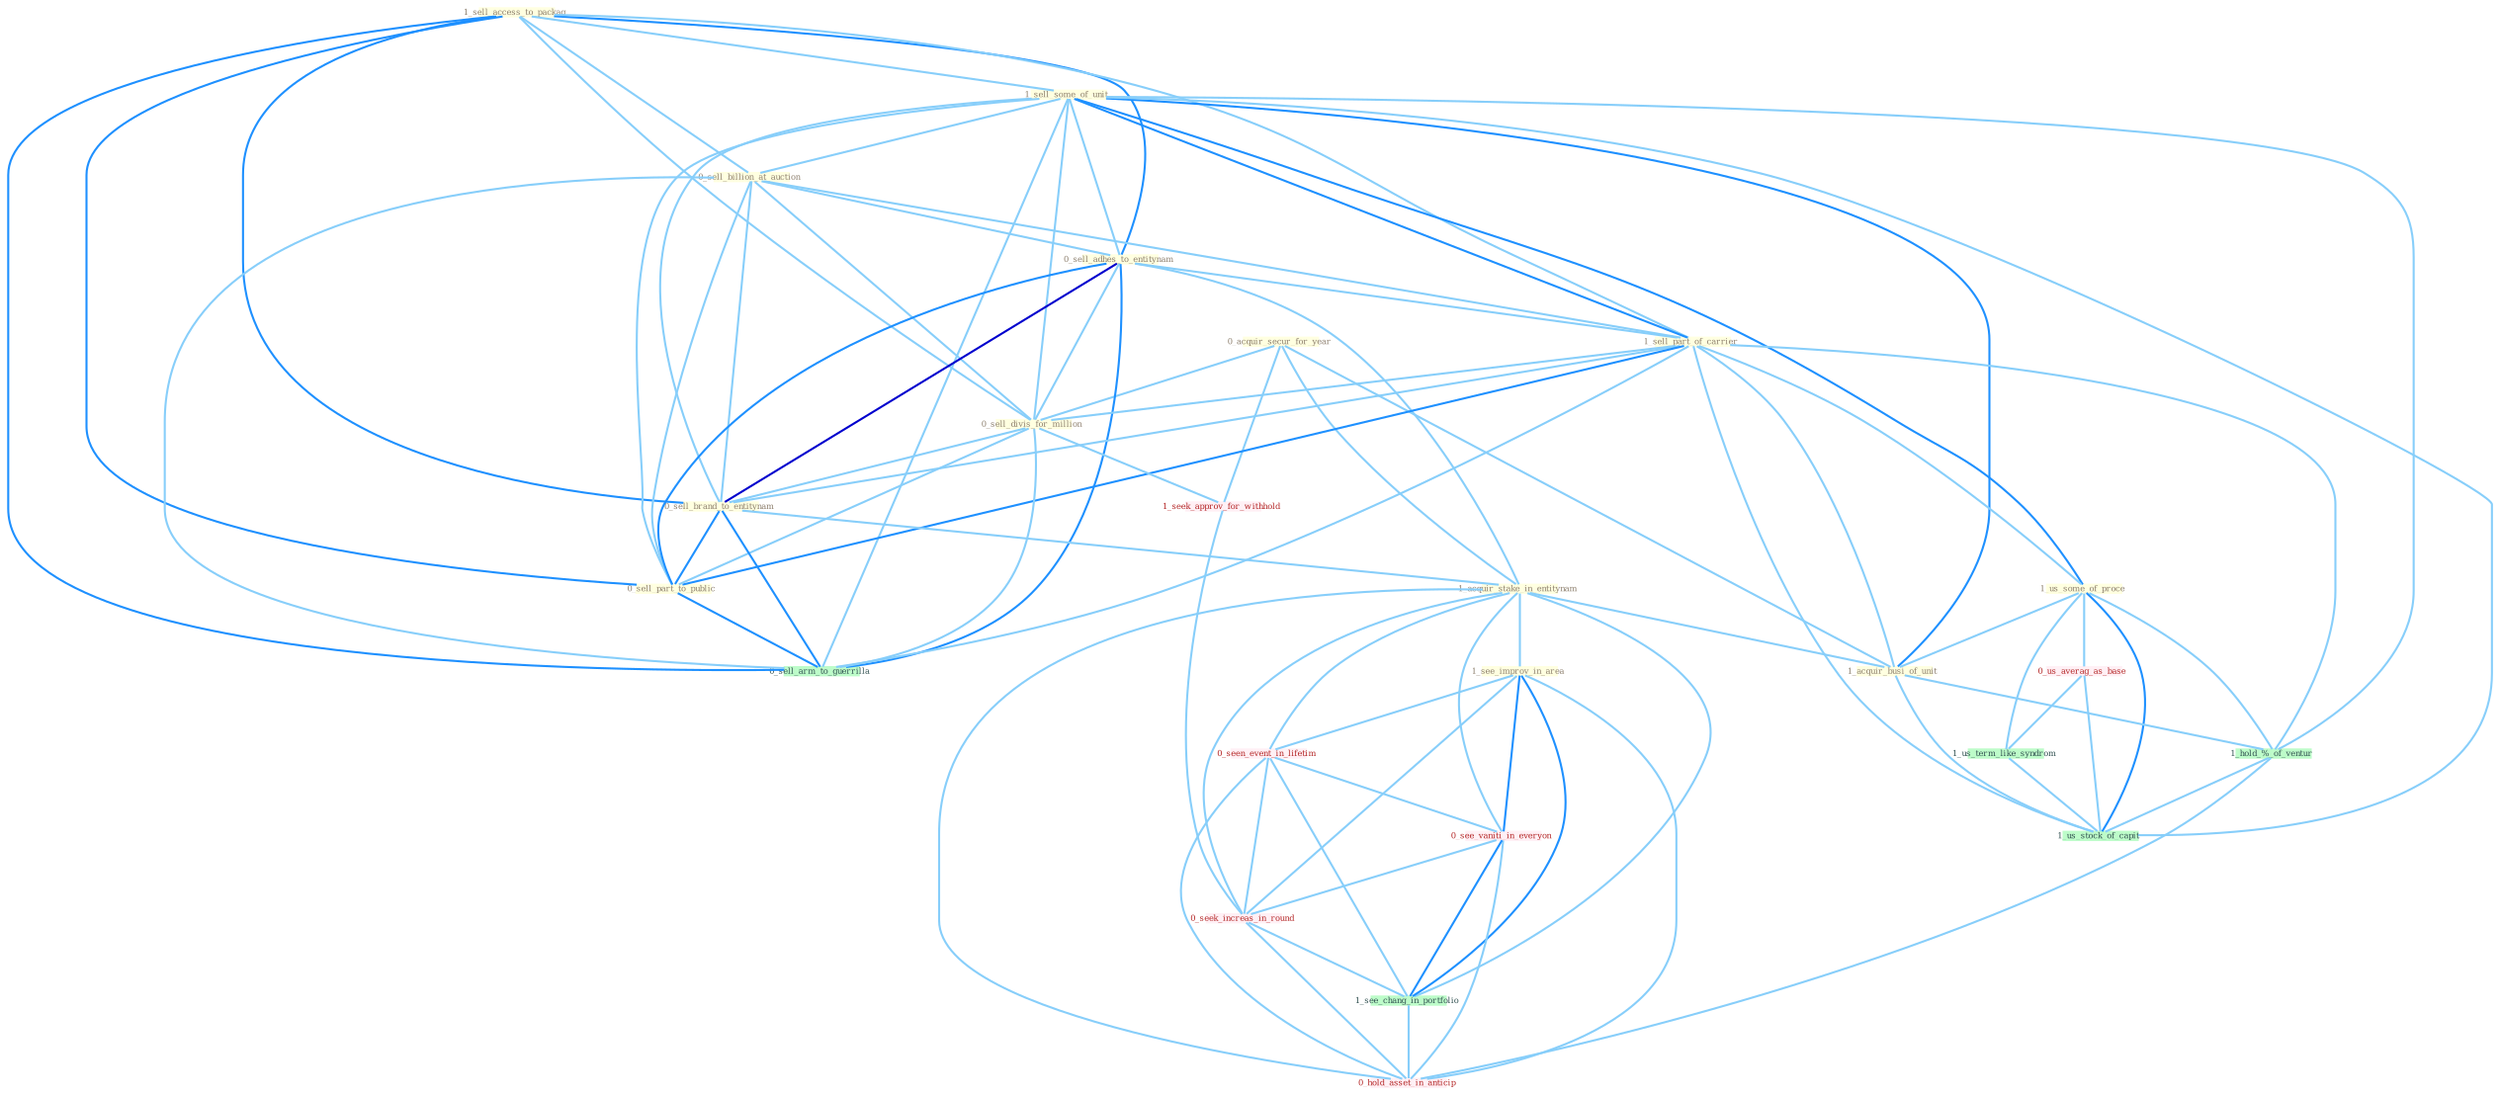 Graph G{ 
    node
    [shape=polygon,style=filled,width=.5,height=.06,color="#BDFCC9",fixedsize=true,fontsize=4,
    fontcolor="#2f4f4f"];
    {node
    [color="#ffffe0", fontcolor="#8b7d6b"] "1_sell_access_to_packag " "1_sell_some_of_unit " "0_acquir_secur_for_year " "0_sell_billion_at_auction " "0_sell_adhes_to_entitynam " "1_sell_part_of_carrier " "0_sell_divis_for_million " "0_sell_brand_to_entitynam " "1_acquir_stake_in_entitynam " "1_us_some_of_proce " "0_sell_part_to_public " "1_see_improv_in_area " "1_acquir_busi_of_unit "}
{node [color="#fff0f5", fontcolor="#b22222"] "0_seen_event_in_lifetim " "0_us_averag_as_base " "1_seek_approv_for_withhold " "0_see_vaniti_in_everyon " "0_seek_increas_in_round " "0_hold_asset_in_anticip "}
edge [color="#B0E2FF"];

	"1_sell_access_to_packag " -- "1_sell_some_of_unit " [w="1", color="#87cefa" ];
	"1_sell_access_to_packag " -- "0_sell_billion_at_auction " [w="1", color="#87cefa" ];
	"1_sell_access_to_packag " -- "0_sell_adhes_to_entitynam " [w="2", color="#1e90ff" , len=0.8];
	"1_sell_access_to_packag " -- "1_sell_part_of_carrier " [w="1", color="#87cefa" ];
	"1_sell_access_to_packag " -- "0_sell_divis_for_million " [w="1", color="#87cefa" ];
	"1_sell_access_to_packag " -- "0_sell_brand_to_entitynam " [w="2", color="#1e90ff" , len=0.8];
	"1_sell_access_to_packag " -- "0_sell_part_to_public " [w="2", color="#1e90ff" , len=0.8];
	"1_sell_access_to_packag " -- "0_sell_arm_to_guerrilla " [w="2", color="#1e90ff" , len=0.8];
	"1_sell_some_of_unit " -- "0_sell_billion_at_auction " [w="1", color="#87cefa" ];
	"1_sell_some_of_unit " -- "0_sell_adhes_to_entitynam " [w="1", color="#87cefa" ];
	"1_sell_some_of_unit " -- "1_sell_part_of_carrier " [w="2", color="#1e90ff" , len=0.8];
	"1_sell_some_of_unit " -- "0_sell_divis_for_million " [w="1", color="#87cefa" ];
	"1_sell_some_of_unit " -- "0_sell_brand_to_entitynam " [w="1", color="#87cefa" ];
	"1_sell_some_of_unit " -- "1_us_some_of_proce " [w="2", color="#1e90ff" , len=0.8];
	"1_sell_some_of_unit " -- "0_sell_part_to_public " [w="1", color="#87cefa" ];
	"1_sell_some_of_unit " -- "1_acquir_busi_of_unit " [w="2", color="#1e90ff" , len=0.8];
	"1_sell_some_of_unit " -- "1_hold_%_of_ventur " [w="1", color="#87cefa" ];
	"1_sell_some_of_unit " -- "0_sell_arm_to_guerrilla " [w="1", color="#87cefa" ];
	"1_sell_some_of_unit " -- "1_us_stock_of_capit " [w="1", color="#87cefa" ];
	"0_acquir_secur_for_year " -- "0_sell_divis_for_million " [w="1", color="#87cefa" ];
	"0_acquir_secur_for_year " -- "1_acquir_stake_in_entitynam " [w="1", color="#87cefa" ];
	"0_acquir_secur_for_year " -- "1_acquir_busi_of_unit " [w="1", color="#87cefa" ];
	"0_acquir_secur_for_year " -- "1_seek_approv_for_withhold " [w="1", color="#87cefa" ];
	"0_sell_billion_at_auction " -- "0_sell_adhes_to_entitynam " [w="1", color="#87cefa" ];
	"0_sell_billion_at_auction " -- "1_sell_part_of_carrier " [w="1", color="#87cefa" ];
	"0_sell_billion_at_auction " -- "0_sell_divis_for_million " [w="1", color="#87cefa" ];
	"0_sell_billion_at_auction " -- "0_sell_brand_to_entitynam " [w="1", color="#87cefa" ];
	"0_sell_billion_at_auction " -- "0_sell_part_to_public " [w="1", color="#87cefa" ];
	"0_sell_billion_at_auction " -- "0_sell_arm_to_guerrilla " [w="1", color="#87cefa" ];
	"0_sell_adhes_to_entitynam " -- "1_sell_part_of_carrier " [w="1", color="#87cefa" ];
	"0_sell_adhes_to_entitynam " -- "0_sell_divis_for_million " [w="1", color="#87cefa" ];
	"0_sell_adhes_to_entitynam " -- "0_sell_brand_to_entitynam " [w="3", color="#0000cd" , len=0.6];
	"0_sell_adhes_to_entitynam " -- "1_acquir_stake_in_entitynam " [w="1", color="#87cefa" ];
	"0_sell_adhes_to_entitynam " -- "0_sell_part_to_public " [w="2", color="#1e90ff" , len=0.8];
	"0_sell_adhes_to_entitynam " -- "0_sell_arm_to_guerrilla " [w="2", color="#1e90ff" , len=0.8];
	"1_sell_part_of_carrier " -- "0_sell_divis_for_million " [w="1", color="#87cefa" ];
	"1_sell_part_of_carrier " -- "0_sell_brand_to_entitynam " [w="1", color="#87cefa" ];
	"1_sell_part_of_carrier " -- "1_us_some_of_proce " [w="1", color="#87cefa" ];
	"1_sell_part_of_carrier " -- "0_sell_part_to_public " [w="2", color="#1e90ff" , len=0.8];
	"1_sell_part_of_carrier " -- "1_acquir_busi_of_unit " [w="1", color="#87cefa" ];
	"1_sell_part_of_carrier " -- "1_hold_%_of_ventur " [w="1", color="#87cefa" ];
	"1_sell_part_of_carrier " -- "0_sell_arm_to_guerrilla " [w="1", color="#87cefa" ];
	"1_sell_part_of_carrier " -- "1_us_stock_of_capit " [w="1", color="#87cefa" ];
	"0_sell_divis_for_million " -- "0_sell_brand_to_entitynam " [w="1", color="#87cefa" ];
	"0_sell_divis_for_million " -- "0_sell_part_to_public " [w="1", color="#87cefa" ];
	"0_sell_divis_for_million " -- "1_seek_approv_for_withhold " [w="1", color="#87cefa" ];
	"0_sell_divis_for_million " -- "0_sell_arm_to_guerrilla " [w="1", color="#87cefa" ];
	"0_sell_brand_to_entitynam " -- "1_acquir_stake_in_entitynam " [w="1", color="#87cefa" ];
	"0_sell_brand_to_entitynam " -- "0_sell_part_to_public " [w="2", color="#1e90ff" , len=0.8];
	"0_sell_brand_to_entitynam " -- "0_sell_arm_to_guerrilla " [w="2", color="#1e90ff" , len=0.8];
	"1_acquir_stake_in_entitynam " -- "1_see_improv_in_area " [w="1", color="#87cefa" ];
	"1_acquir_stake_in_entitynam " -- "1_acquir_busi_of_unit " [w="1", color="#87cefa" ];
	"1_acquir_stake_in_entitynam " -- "0_seen_event_in_lifetim " [w="1", color="#87cefa" ];
	"1_acquir_stake_in_entitynam " -- "0_see_vaniti_in_everyon " [w="1", color="#87cefa" ];
	"1_acquir_stake_in_entitynam " -- "0_seek_increas_in_round " [w="1", color="#87cefa" ];
	"1_acquir_stake_in_entitynam " -- "1_see_chang_in_portfolio " [w="1", color="#87cefa" ];
	"1_acquir_stake_in_entitynam " -- "0_hold_asset_in_anticip " [w="1", color="#87cefa" ];
	"1_us_some_of_proce " -- "1_acquir_busi_of_unit " [w="1", color="#87cefa" ];
	"1_us_some_of_proce " -- "0_us_averag_as_base " [w="1", color="#87cefa" ];
	"1_us_some_of_proce " -- "1_us_term_like_syndrom " [w="1", color="#87cefa" ];
	"1_us_some_of_proce " -- "1_hold_%_of_ventur " [w="1", color="#87cefa" ];
	"1_us_some_of_proce " -- "1_us_stock_of_capit " [w="2", color="#1e90ff" , len=0.8];
	"0_sell_part_to_public " -- "0_sell_arm_to_guerrilla " [w="2", color="#1e90ff" , len=0.8];
	"1_see_improv_in_area " -- "0_seen_event_in_lifetim " [w="1", color="#87cefa" ];
	"1_see_improv_in_area " -- "0_see_vaniti_in_everyon " [w="2", color="#1e90ff" , len=0.8];
	"1_see_improv_in_area " -- "0_seek_increas_in_round " [w="1", color="#87cefa" ];
	"1_see_improv_in_area " -- "1_see_chang_in_portfolio " [w="2", color="#1e90ff" , len=0.8];
	"1_see_improv_in_area " -- "0_hold_asset_in_anticip " [w="1", color="#87cefa" ];
	"1_acquir_busi_of_unit " -- "1_hold_%_of_ventur " [w="1", color="#87cefa" ];
	"1_acquir_busi_of_unit " -- "1_us_stock_of_capit " [w="1", color="#87cefa" ];
	"0_seen_event_in_lifetim " -- "0_see_vaniti_in_everyon " [w="1", color="#87cefa" ];
	"0_seen_event_in_lifetim " -- "0_seek_increas_in_round " [w="1", color="#87cefa" ];
	"0_seen_event_in_lifetim " -- "1_see_chang_in_portfolio " [w="1", color="#87cefa" ];
	"0_seen_event_in_lifetim " -- "0_hold_asset_in_anticip " [w="1", color="#87cefa" ];
	"0_us_averag_as_base " -- "1_us_term_like_syndrom " [w="1", color="#87cefa" ];
	"0_us_averag_as_base " -- "1_us_stock_of_capit " [w="1", color="#87cefa" ];
	"1_us_term_like_syndrom " -- "1_us_stock_of_capit " [w="1", color="#87cefa" ];
	"1_seek_approv_for_withhold " -- "0_seek_increas_in_round " [w="1", color="#87cefa" ];
	"1_hold_%_of_ventur " -- "1_us_stock_of_capit " [w="1", color="#87cefa" ];
	"1_hold_%_of_ventur " -- "0_hold_asset_in_anticip " [w="1", color="#87cefa" ];
	"0_see_vaniti_in_everyon " -- "0_seek_increas_in_round " [w="1", color="#87cefa" ];
	"0_see_vaniti_in_everyon " -- "1_see_chang_in_portfolio " [w="2", color="#1e90ff" , len=0.8];
	"0_see_vaniti_in_everyon " -- "0_hold_asset_in_anticip " [w="1", color="#87cefa" ];
	"0_seek_increas_in_round " -- "1_see_chang_in_portfolio " [w="1", color="#87cefa" ];
	"0_seek_increas_in_round " -- "0_hold_asset_in_anticip " [w="1", color="#87cefa" ];
	"1_see_chang_in_portfolio " -- "0_hold_asset_in_anticip " [w="1", color="#87cefa" ];
}